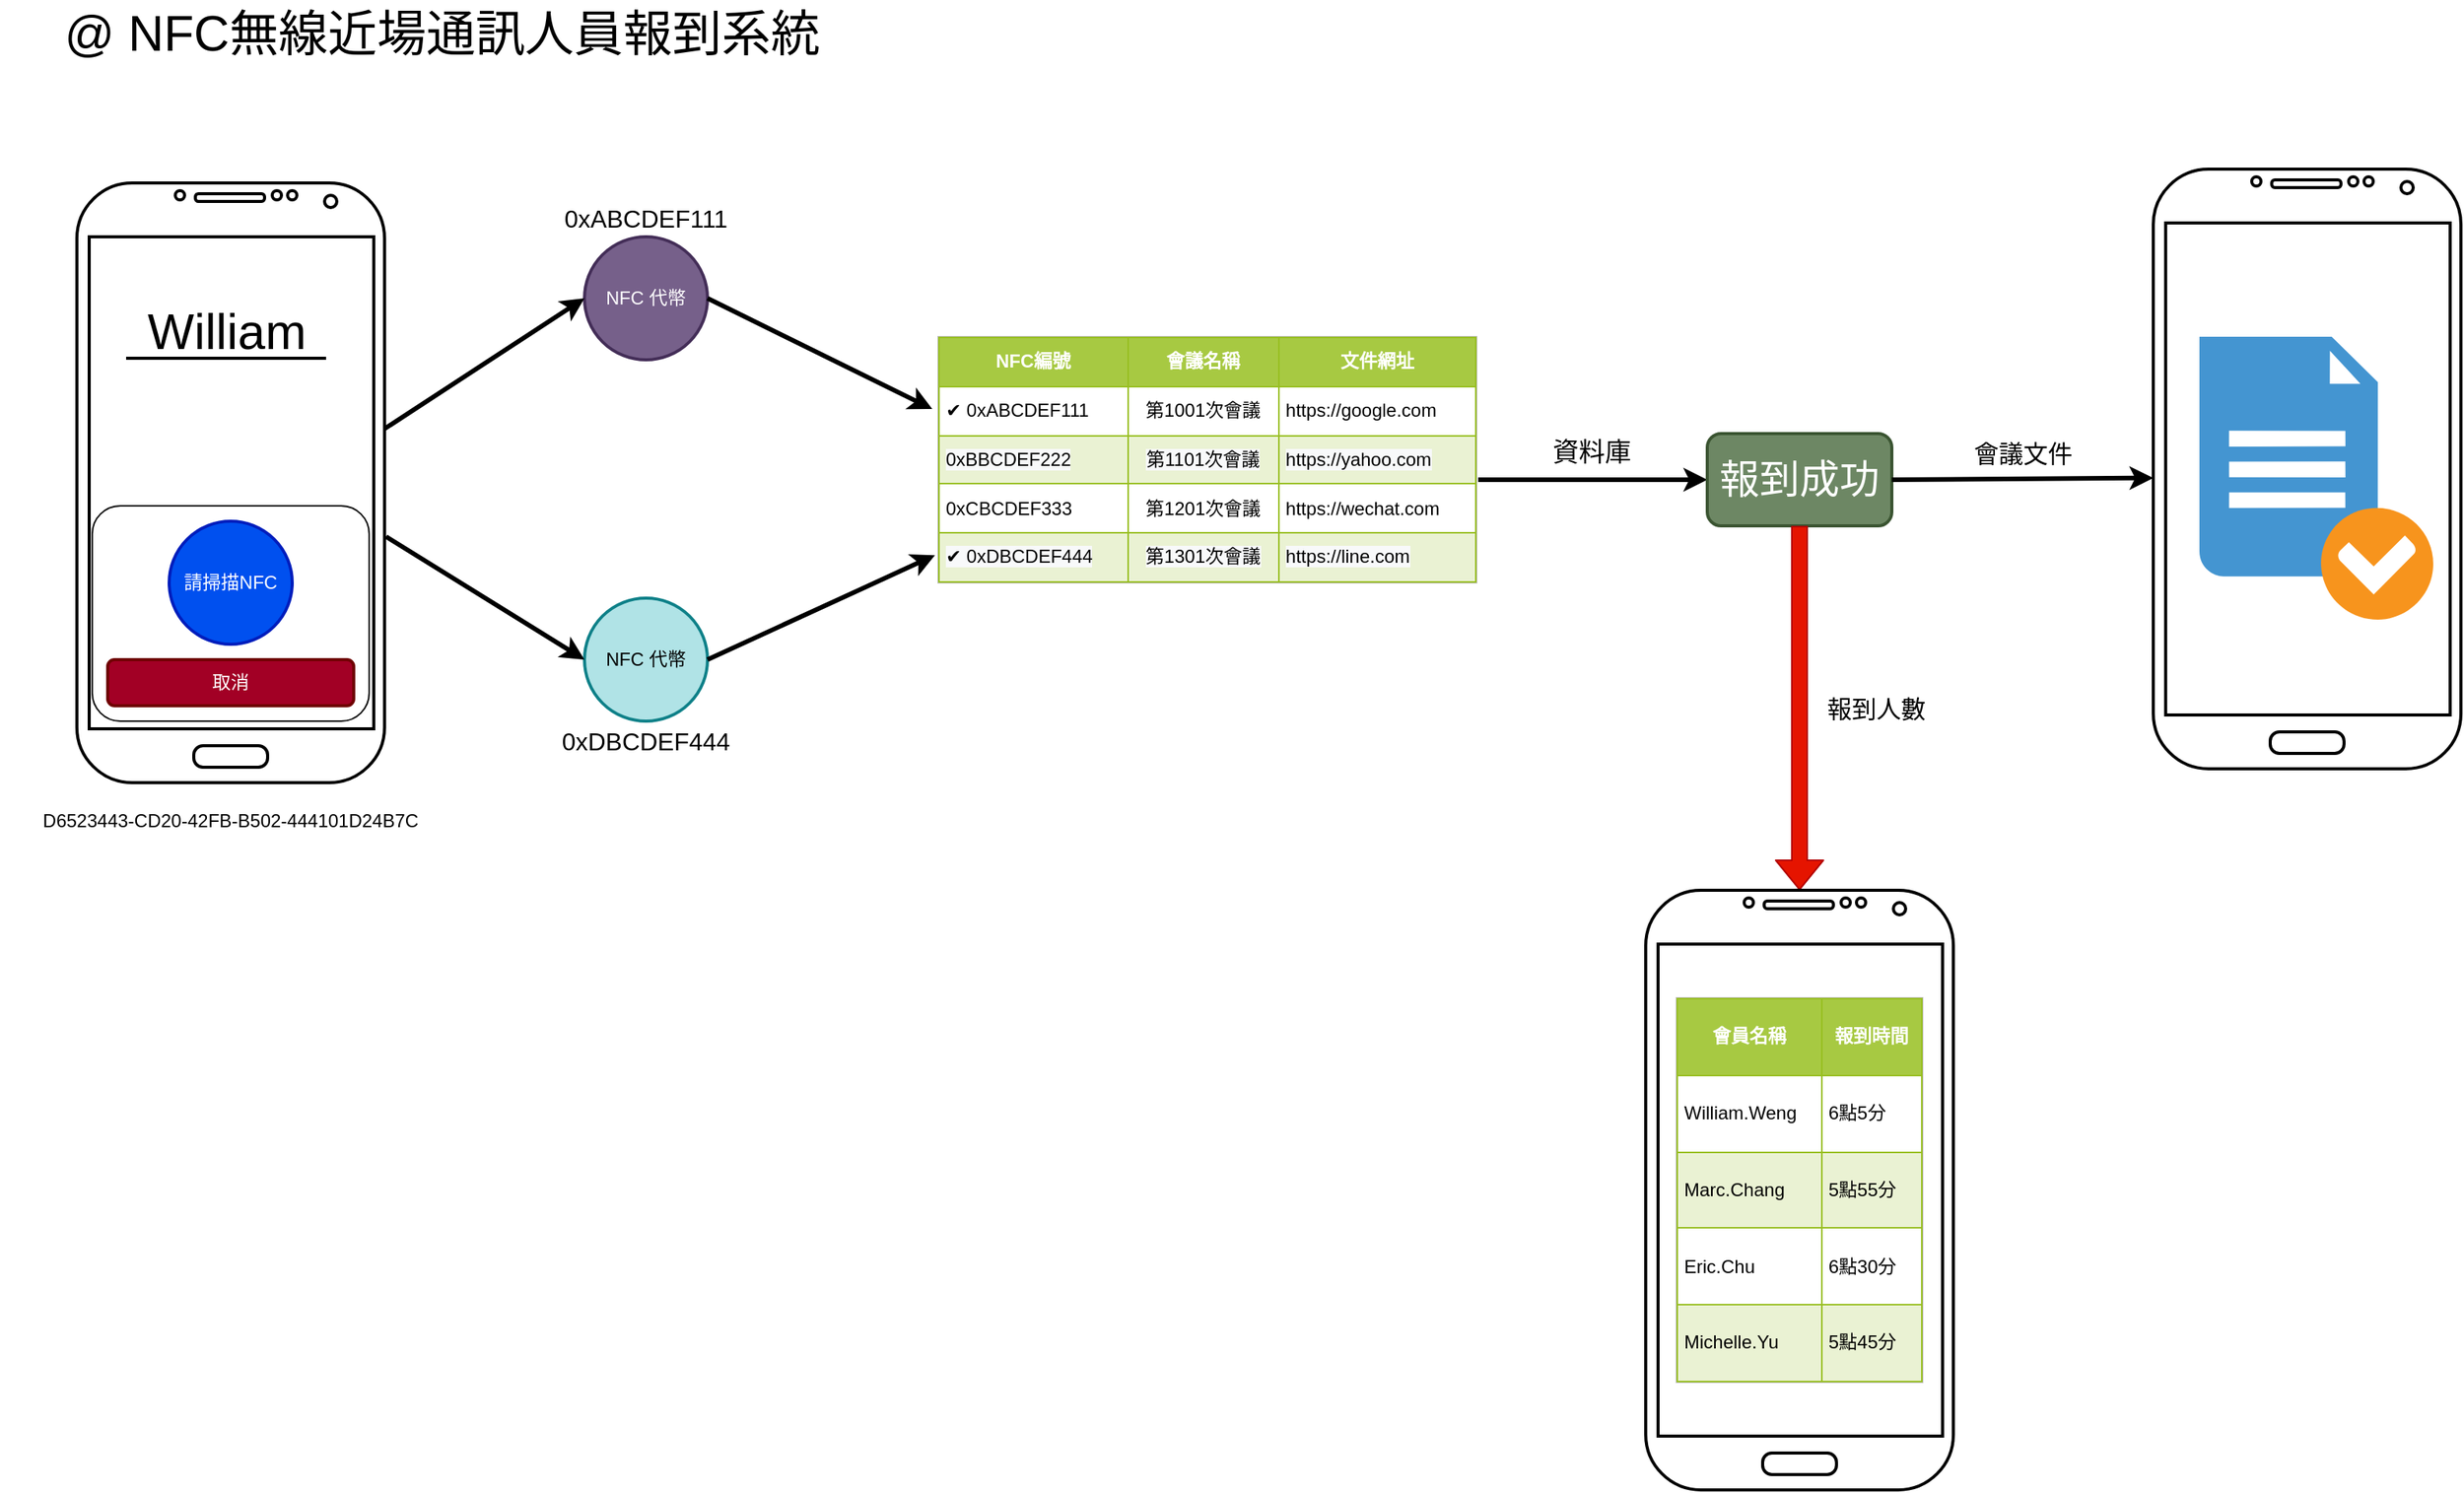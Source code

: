 <mxfile version="12.6.5" type="device"><diagram id="uCLPVL3SMkwXYUgwsr4a" name="第1頁"><mxGraphModel dx="2760" dy="860" grid="1" gridSize="10" guides="1" tooltips="1" connect="1" arrows="1" fold="1" page="1" pageScale="1" pageWidth="1654" pageHeight="1169" math="0" shadow="0"><root><mxCell id="0"/><mxCell id="1" parent="0"/><mxCell id="CLT-5gUwt_J7pMZffXLW-1" value="" style="verticalLabelPosition=bottom;verticalAlign=top;html=1;shadow=0;dashed=0;strokeWidth=2;shape=mxgraph.android.phone2;gradientColor=none;perimeterSpacing=0;" parent="1" vertex="1"><mxGeometry x="30" y="159" width="200" height="390" as="geometry"/></mxCell><mxCell id="CLT-5gUwt_J7pMZffXLW-2" value="" style="rounded=1;whiteSpace=wrap;html=1;arcSize=13;" parent="1" vertex="1"><mxGeometry x="40" y="369" width="180" height="140" as="geometry"/></mxCell><mxCell id="CLT-5gUwt_J7pMZffXLW-3" value="取消" style="rounded=1;whiteSpace=wrap;html=1;strokeWidth=2;fillColor=#a20025;strokeColor=#6F0000;fontColor=#ffffff;" parent="1" vertex="1"><mxGeometry x="50" y="469" width="160" height="30" as="geometry"/></mxCell><mxCell id="CLT-5gUwt_J7pMZffXLW-4" value="請掃描NFC" style="ellipse;whiteSpace=wrap;html=1;aspect=fixed;strokeWidth=2;fillColor=#0050ef;strokeColor=#001DBC;fontColor=#ffffff;" parent="1" vertex="1"><mxGeometry x="90" y="379" width="80" height="80" as="geometry"/></mxCell><mxCell id="CLT-5gUwt_J7pMZffXLW-5" value="NFC 代幣" style="ellipse;whiteSpace=wrap;html=1;aspect=fixed;strokeWidth=2;fillColor=#76608a;strokeColor=#432D57;fontColor=#ffffff;" parent="1" vertex="1"><mxGeometry x="360" y="194" width="80" height="80" as="geometry"/></mxCell><mxCell id="CLT-5gUwt_J7pMZffXLW-6" value="0xABCDEF111" style="text;html=1;strokeColor=none;fillColor=none;align=center;verticalAlign=middle;whiteSpace=wrap;rounded=0;fontSize=16;" parent="1" vertex="1"><mxGeometry x="380" y="172" width="40" height="20" as="geometry"/></mxCell><mxCell id="CLT-5gUwt_J7pMZffXLW-8" value="&lt;table border=&quot;1&quot; width=&quot;100%&quot; cellpadding=&quot;4&quot; style=&quot;width: 100% ; height: 100% ; border-collapse: collapse&quot;&gt;&lt;tbody&gt;&lt;tr style=&quot;background-color: #a7c942 ; color: #ffffff ; border: 1px solid #98bf21&quot;&gt;&lt;th align=&quot;left&quot; style=&quot;text-align: center&quot;&gt;NFC編號&lt;/th&gt;&lt;th align=&quot;left&quot; style=&quot;text-align: center&quot;&gt;會議名稱&lt;/th&gt;&lt;th align=&quot;left&quot; style=&quot;text-align: center&quot;&gt;文件網址&lt;/th&gt;&lt;/tr&gt;&lt;tr style=&quot;border: 1px solid #98bf21&quot;&gt;&lt;td&gt;✔ 0xABCDEF111&lt;/td&gt;&lt;td style=&quot;text-align: center&quot;&gt;第1001次會議&lt;/td&gt;&lt;td&gt;https://google.com&lt;/td&gt;&lt;/tr&gt;&lt;tr style=&quot;background-color: #eaf2d3 ; border: 1px solid #98bf21&quot;&gt;&lt;td&gt;&lt;span style=&quot;text-align: center ; white-space: normal ; background-color: rgb(248 , 249 , 250)&quot;&gt;0xBBCDEF222&lt;/span&gt;&lt;/td&gt;&lt;td style=&quot;text-align: center&quot;&gt;&lt;span style=&quot;background-color: rgb(248 , 249 , 250)&quot;&gt;第1101次會議&lt;/span&gt;&lt;/td&gt;&lt;td&gt;&lt;span style=&quot;background-color: rgb(248 , 249 , 250)&quot;&gt;https://yahoo.com&lt;/span&gt;&lt;/td&gt;&lt;/tr&gt;&lt;tr style=&quot;border: 1px solid #98bf21&quot;&gt;&lt;td&gt;&lt;span style=&quot;text-align: center ; white-space: normal&quot;&gt;0xCBCDEF333&lt;/span&gt;&lt;/td&gt;&lt;td style=&quot;text-align: center&quot;&gt;第1201次會議&lt;/td&gt;&lt;td&gt;https://wechat.com&lt;/td&gt;&lt;/tr&gt;&lt;tr style=&quot;background-color: #eaf2d3 ; border: 1px solid #98bf21&quot;&gt;&lt;td&gt;&lt;span style=&quot;text-align: center ; white-space: normal ; background-color: rgb(248 , 249 , 250)&quot;&gt;✔ 0xDBCDEF444&lt;/span&gt;&lt;/td&gt;&lt;td style=&quot;text-align: center&quot;&gt;&lt;span style=&quot;background-color: rgb(248 , 249 , 250)&quot;&gt;第1301次會議&lt;/span&gt;&lt;/td&gt;&lt;td&gt;&lt;span style=&quot;background-color: rgb(248 , 249 , 250)&quot;&gt;https://line.com&lt;/span&gt;&lt;br&gt;&lt;/td&gt;&lt;/tr&gt;&lt;/tbody&gt;&lt;/table&gt;" style="text;html=1;strokeColor=#c0c0c0;fillColor=#ffffff;overflow=fill;rounded=0;" parent="1" vertex="1"><mxGeometry x="590" y="259" width="350" height="160" as="geometry"/></mxCell><mxCell id="CLT-5gUwt_J7pMZffXLW-9" value="NFC 代幣" style="ellipse;whiteSpace=wrap;html=1;aspect=fixed;strokeWidth=2;fillColor=#b0e3e6;strokeColor=#0e8088;" parent="1" vertex="1"><mxGeometry x="360" y="429" width="80" height="80" as="geometry"/></mxCell><mxCell id="CLT-5gUwt_J7pMZffXLW-10" value="0xDBCDEF444" style="text;html=1;strokeColor=none;fillColor=none;align=center;verticalAlign=middle;whiteSpace=wrap;rounded=0;fontSize=16;" parent="1" vertex="1"><mxGeometry x="380" y="512" width="40" height="20" as="geometry"/></mxCell><mxCell id="CLT-5gUwt_J7pMZffXLW-11" value="" style="endArrow=classic;html=1;entryX=0;entryY=0.5;entryDx=0;entryDy=0;exitX=1;exitY=0.41;exitDx=0;exitDy=0;exitPerimeter=0;strokeWidth=3;" parent="1" source="CLT-5gUwt_J7pMZffXLW-1" target="CLT-5gUwt_J7pMZffXLW-5" edge="1"><mxGeometry width="50" height="50" relative="1" as="geometry"><mxPoint x="280" y="309" as="sourcePoint"/><mxPoint x="330" y="259" as="targetPoint"/></mxGeometry></mxCell><mxCell id="CLT-5gUwt_J7pMZffXLW-12" value="" style="endArrow=classic;html=1;entryX=0;entryY=0.5;entryDx=0;entryDy=0;strokeWidth=3;" parent="1" target="CLT-5gUwt_J7pMZffXLW-9" edge="1"><mxGeometry width="50" height="50" relative="1" as="geometry"><mxPoint x="231" y="389" as="sourcePoint"/><mxPoint x="360" y="569" as="targetPoint"/></mxGeometry></mxCell><mxCell id="CLT-5gUwt_J7pMZffXLW-13" value="" style="endArrow=classic;html=1;strokeWidth=3;entryX=-0.011;entryY=0.294;entryDx=0;entryDy=0;entryPerimeter=0;exitX=1;exitY=0.5;exitDx=0;exitDy=0;" parent="1" source="CLT-5gUwt_J7pMZffXLW-5" target="CLT-5gUwt_J7pMZffXLW-8" edge="1"><mxGeometry width="50" height="50" relative="1" as="geometry"><mxPoint x="470" y="329" as="sourcePoint"/><mxPoint x="520" y="279" as="targetPoint"/></mxGeometry></mxCell><mxCell id="CLT-5gUwt_J7pMZffXLW-14" value="" style="endArrow=classic;html=1;strokeWidth=3;entryX=-0.006;entryY=0.888;entryDx=0;entryDy=0;entryPerimeter=0;exitX=1;exitY=0.5;exitDx=0;exitDy=0;" parent="1" source="CLT-5gUwt_J7pMZffXLW-9" target="CLT-5gUwt_J7pMZffXLW-8" edge="1"><mxGeometry width="50" height="50" relative="1" as="geometry"><mxPoint x="480" y="479" as="sourcePoint"/><mxPoint x="530" y="429" as="targetPoint"/></mxGeometry></mxCell><mxCell id="CLT-5gUwt_J7pMZffXLW-15" value="" style="endArrow=classic;html=1;strokeWidth=3;exitX=1.003;exitY=0.581;exitDx=0;exitDy=0;exitPerimeter=0;entryX=0;entryY=0.5;entryDx=0;entryDy=0;" parent="1" source="CLT-5gUwt_J7pMZffXLW-8" target="CLT-5gUwt_J7pMZffXLW-16" edge="1"><mxGeometry width="50" height="50" relative="1" as="geometry"><mxPoint x="990" y="354" as="sourcePoint"/><mxPoint x="1050" y="352" as="targetPoint"/></mxGeometry></mxCell><mxCell id="CLT-5gUwt_J7pMZffXLW-16" value="報到成功" style="rounded=1;whiteSpace=wrap;html=1;strokeWidth=2;fontSize=26;fillColor=#6d8764;strokeColor=#3A5431;fontColor=#ffffff;" parent="1" vertex="1"><mxGeometry x="1090" y="322" width="120" height="60" as="geometry"/></mxCell><mxCell id="CLT-5gUwt_J7pMZffXLW-17" value="資料庫" style="text;html=1;strokeColor=none;fillColor=none;align=center;verticalAlign=middle;whiteSpace=wrap;rounded=0;fontSize=17;" parent="1" vertex="1"><mxGeometry x="955" y="325" width="120" height="20" as="geometry"/></mxCell><mxCell id="CLT-5gUwt_J7pMZffXLW-19" value="" style="verticalLabelPosition=bottom;verticalAlign=top;html=1;shadow=0;dashed=0;strokeWidth=2;shape=mxgraph.android.phone2;gradientColor=none;perimeterSpacing=0;" parent="1" vertex="1"><mxGeometry x="1380" y="150" width="200" height="390" as="geometry"/></mxCell><mxCell id="CLT-5gUwt_J7pMZffXLW-20" value="" style="endArrow=classic;html=1;strokeWidth=3;exitX=1;exitY=0.5;exitDx=0;exitDy=0;entryX=0;entryY=0.515;entryDx=0;entryDy=0;entryPerimeter=0;" parent="1" source="CLT-5gUwt_J7pMZffXLW-16" target="CLT-5gUwt_J7pMZffXLW-19" edge="1"><mxGeometry width="50" height="50" relative="1" as="geometry"><mxPoint x="1180.05" y="418.96" as="sourcePoint"/><mxPoint x="1329" y="419" as="targetPoint"/></mxGeometry></mxCell><mxCell id="CLT-5gUwt_J7pMZffXLW-21" value="" style="shadow=0;dashed=0;html=1;strokeColor=none;fillColor=#4495D1;labelPosition=center;verticalLabelPosition=bottom;verticalAlign=top;align=center;outlineConnect=0;shape=mxgraph.veeam.checked_doc;fontSize=12;" parent="1" vertex="1"><mxGeometry x="1410" y="259" width="152" height="184" as="geometry"/></mxCell><mxCell id="CLT-5gUwt_J7pMZffXLW-22" value="會議文件" style="text;html=1;strokeColor=none;fillColor=none;align=center;verticalAlign=middle;whiteSpace=wrap;rounded=0;fontSize=16;" parent="1" vertex="1"><mxGeometry x="1237.5" y="325" width="115" height="20" as="geometry"/></mxCell><mxCell id="CLT-5gUwt_J7pMZffXLW-24" value="" style="shape=flexArrow;endArrow=classic;html=1;strokeWidth=1;fontSize=12;exitX=0.5;exitY=1;exitDx=0;exitDy=0;fillColor=#e51400;strokeColor=#B20000;" parent="1" source="CLT-5gUwt_J7pMZffXLW-16" edge="1"><mxGeometry width="50" height="50" relative="1" as="geometry"><mxPoint x="1150" y="549" as="sourcePoint"/><mxPoint x="1150" y="619" as="targetPoint"/></mxGeometry></mxCell><mxCell id="CLT-5gUwt_J7pMZffXLW-25" value="" style="verticalLabelPosition=bottom;verticalAlign=top;html=1;shadow=0;dashed=0;strokeWidth=2;shape=mxgraph.android.phone2;gradientColor=none;perimeterSpacing=0;" parent="1" vertex="1"><mxGeometry x="1050" y="619" width="200" height="390" as="geometry"/></mxCell><mxCell id="CLT-5gUwt_J7pMZffXLW-26" value="&lt;table border=&quot;1&quot; width=&quot;100%&quot; cellpadding=&quot;4&quot; style=&quot;width: 100% ; height: 100% ; border-collapse: collapse&quot;&gt;&lt;tbody&gt;&lt;tr style=&quot;background-color: #a7c942 ; color: #ffffff ; border: 1px solid #98bf21&quot;&gt;&lt;th align=&quot;left&quot; style=&quot;text-align: center&quot;&gt;會員名稱&lt;/th&gt;&lt;th align=&quot;left&quot; style=&quot;text-align: center&quot;&gt;報到時間&lt;/th&gt;&lt;/tr&gt;&lt;tr style=&quot;border: 1px solid #98bf21&quot;&gt;&lt;td&gt;William.Weng&lt;/td&gt;&lt;td&gt;6點5分&lt;/td&gt;&lt;/tr&gt;&lt;tr style=&quot;background-color: #eaf2d3 ; border: 1px solid #98bf21&quot;&gt;&lt;td&gt;Marc.Chang&lt;/td&gt;&lt;td&gt;5點55分&lt;/td&gt;&lt;/tr&gt;&lt;tr style=&quot;border: 1px solid #98bf21&quot;&gt;&lt;td&gt;Eric.Chu&lt;/td&gt;&lt;td&gt;6點30分&lt;/td&gt;&lt;/tr&gt;&lt;tr style=&quot;background-color: #eaf2d3 ; border: 1px solid #98bf21&quot;&gt;&lt;td&gt;Michelle.Yu&lt;/td&gt;&lt;td&gt;5點45分&lt;/td&gt;&lt;/tr&gt;&lt;/tbody&gt;&lt;/table&gt;" style="text;html=1;strokeColor=#c0c0c0;fillColor=#ffffff;overflow=fill;rounded=0;fontSize=12;" parent="1" vertex="1"><mxGeometry x="1070" y="689" width="160" height="250" as="geometry"/></mxCell><mxCell id="CLT-5gUwt_J7pMZffXLW-27" value="報到人數" style="text;html=1;strokeColor=none;fillColor=none;align=center;verticalAlign=middle;whiteSpace=wrap;rounded=0;fontSize=16;" parent="1" vertex="1"><mxGeometry x="1160" y="491" width="80" height="20" as="geometry"/></mxCell><mxCell id="CLT-5gUwt_J7pMZffXLW-30" value="@ NFC無線近場通訊人員報到系統" style="text;html=1;resizable=0;points=[];autosize=1;align=left;verticalAlign=top;spacingTop=-4;fontSize=32;" parent="1" vertex="1"><mxGeometry x="20" y="40" width="260" height="20" as="geometry"/></mxCell><mxCell id="CLT-5gUwt_J7pMZffXLW-32" value="William" style="text;html=1;resizable=0;points=[];autosize=1;align=left;verticalAlign=top;spacingTop=-4;fontSize=32;" parent="1" vertex="1"><mxGeometry x="74" y="234" width="120" height="40" as="geometry"/></mxCell><mxCell id="CLT-5gUwt_J7pMZffXLW-35" value="D6523443-CD20-42FB-B502-444101D24B7C" style="text;html=1;strokeColor=none;fillColor=none;align=center;verticalAlign=middle;whiteSpace=wrap;rounded=0;fontSize=12;" parent="1" vertex="1"><mxGeometry x="-20" y="563.5" width="300" height="20" as="geometry"/></mxCell><mxCell id="0KIGjPxHDFynfVKUG1tM-1" value="" style="endArrow=none;html=1;strokeWidth=2;" parent="1" edge="1"><mxGeometry width="50" height="50" relative="1" as="geometry"><mxPoint x="62" y="273" as="sourcePoint"/><mxPoint x="192" y="273" as="targetPoint"/></mxGeometry></mxCell></root></mxGraphModel></diagram></mxfile>